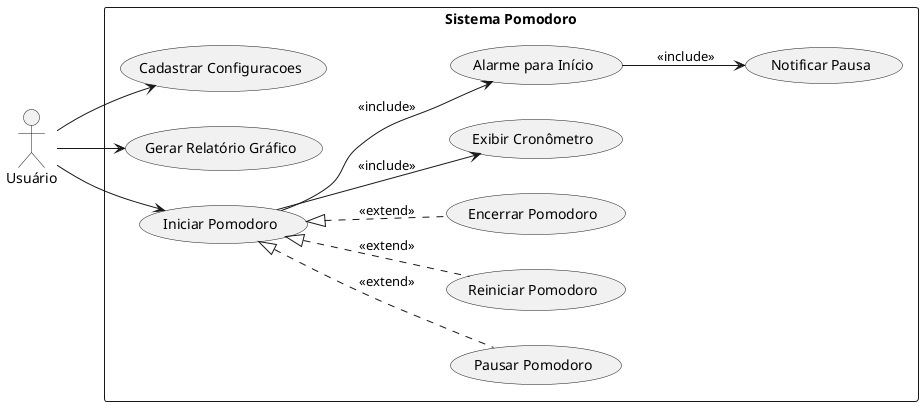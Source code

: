 @startuml "Diagrama de Casos de Uso"

actor "Usuário" as Usuario

left to right direction

rectangle "Sistema Pomodoro" {

    usecase "Cadastrar Configuracoes" as CadastrarConfiguracoes

    usecase "Iniciar Pomodoro" as IniciarPomodoro
    usecase "Pausar Pomodoro" as PausarPomodoro
    usecase "Reiniciar Pomodoro" as ReiniciarPomodoro
    usecase "Encerrar Pomodoro" as EncerrarPomodoro	
    usecase "Exibir Cronômetro" as ExibirCronometro

    usecase "Notificar Pausa" as NotificarPausa
    usecase "Alarme para Início" as AlarmeInicio
    
    usecase "Gerar Relatório Gráfico" as GerarRelatorio

    Usuario --> IniciarPomodoro
    Usuario -right-> CadastrarConfiguracoes
    Usuario -right-> GerarRelatorio
    
    IniciarPomodoro --> ExibirCronometro : "<<include>>"
    IniciarPomodoro --> AlarmeInicio : "<<include>>"

    PausarPomodoro .up.|> IniciarPomodoro : "<<extend>>"
    ReiniciarPomodoro .up.|> IniciarPomodoro : "<<extend>>"
    EncerrarPomodoro .up.|> IniciarPomodoro : "<<extend>>"
    AlarmeInicio --> NotificarPausa : "<<include>>"
    
}

@enduml
